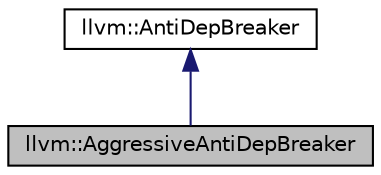 digraph "llvm::AggressiveAntiDepBreaker"
{
 // LATEX_PDF_SIZE
  bgcolor="transparent";
  edge [fontname="Helvetica",fontsize="10",labelfontname="Helvetica",labelfontsize="10"];
  node [fontname="Helvetica",fontsize="10",shape=record];
  Node1 [label="llvm::AggressiveAntiDepBreaker",height=0.2,width=0.4,color="black", fillcolor="grey75", style="filled", fontcolor="black",tooltip=" "];
  Node2 -> Node1 [dir="back",color="midnightblue",fontsize="10",style="solid",fontname="Helvetica"];
  Node2 [label="llvm::AntiDepBreaker",height=0.2,width=0.4,color="black",URL="$classllvm_1_1AntiDepBreaker.html",tooltip="This class works in conjunction with the post-RA scheduler to rename registers to break register anti..."];
}
